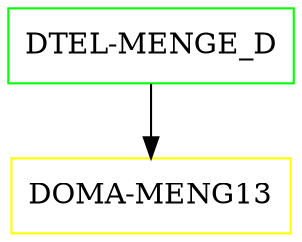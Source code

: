 digraph G {
  "DTEL-MENGE_D" [shape=box,color=green];
  "DOMA-MENG13" [shape=box,color=yellow,URL="./DOMA_MENG13.html"];
  "DTEL-MENGE_D" -> "DOMA-MENG13";
}
